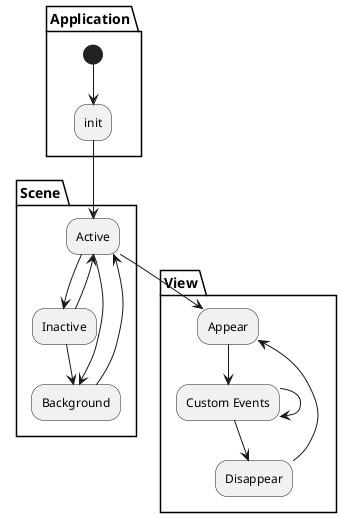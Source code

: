 @startuml

partition Application {
(*) --> "init"
}
partition Scene {
"init" --> "Active"    
"Active" --> "Inactive"
"Active" --> "Background"
"Background" --> "Active"
"Inactive" --> "Active"
"Inactive" --> "Background"
}
partition View {
"Active" --> "Appear" 
"Disappear" --> "Appear"
"Appear" --> "Custom Events"
"Custom Events" --> "Custom Events"
"Custom Events" --> "Disappear"
}

@enduml